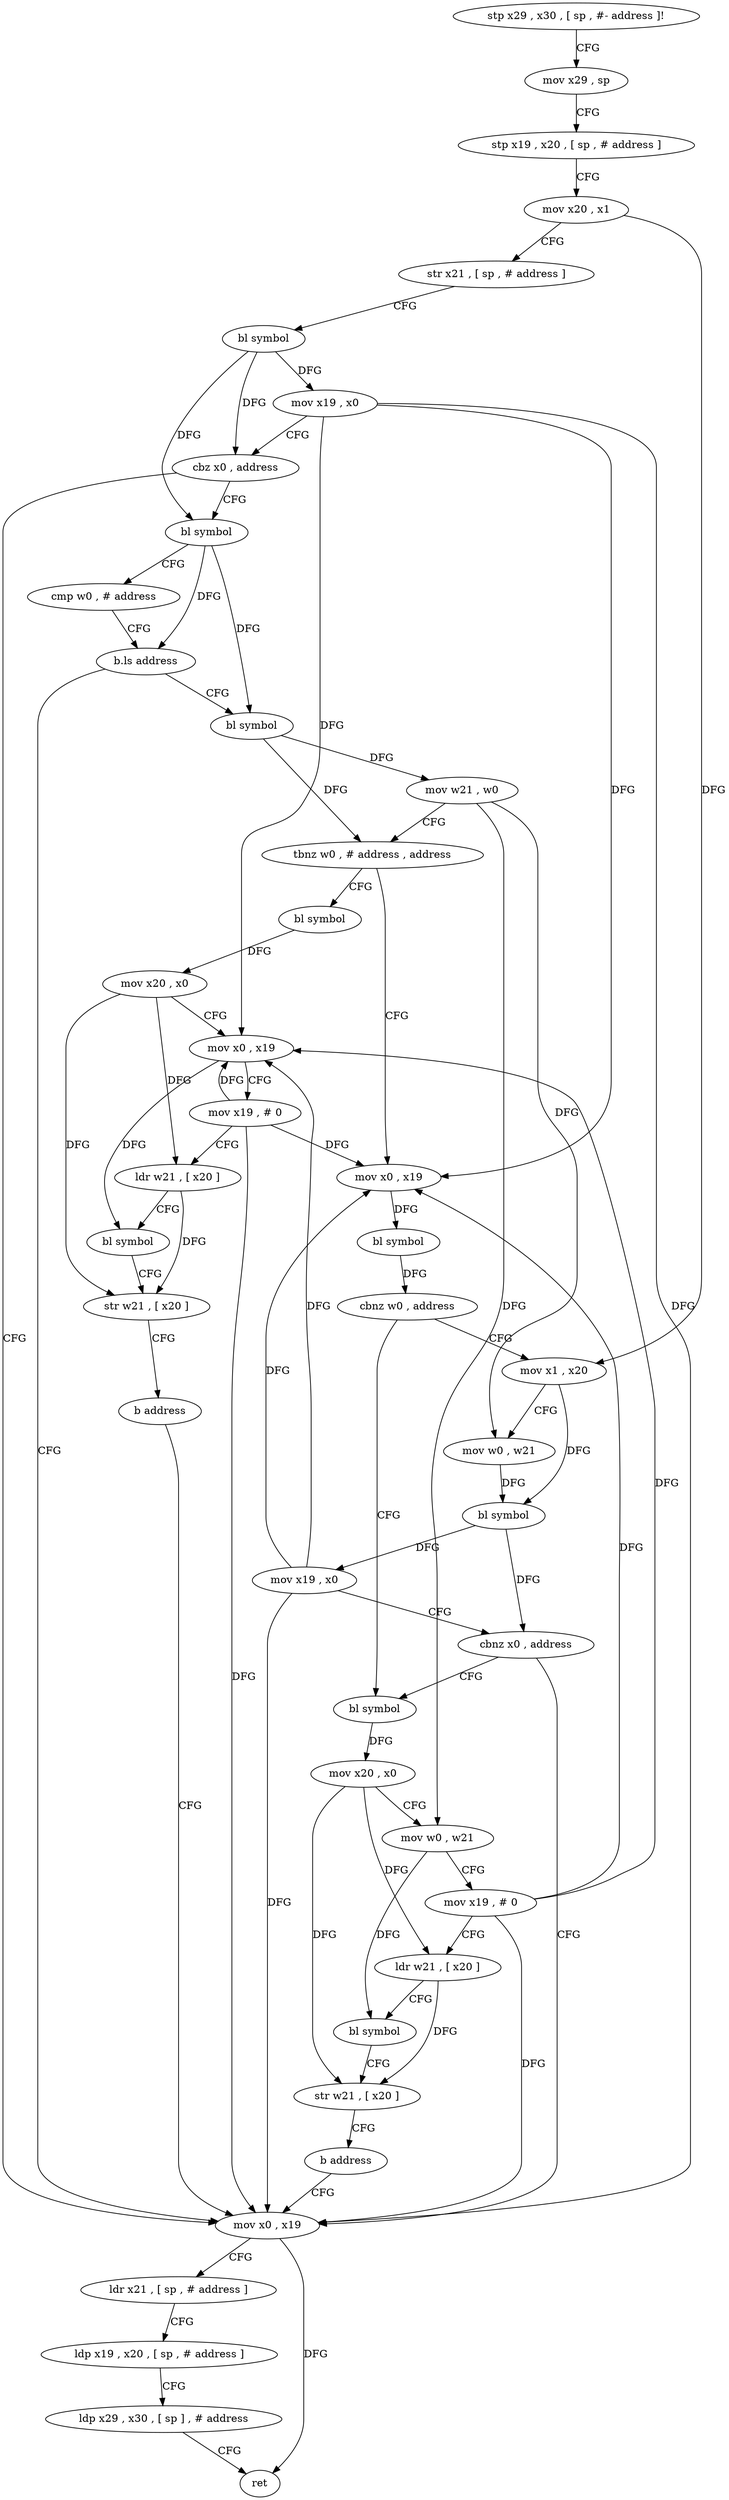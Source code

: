 digraph "func" {
"4273328" [label = "stp x29 , x30 , [ sp , #- address ]!" ]
"4273332" [label = "mov x29 , sp" ]
"4273336" [label = "stp x19 , x20 , [ sp , # address ]" ]
"4273340" [label = "mov x20 , x1" ]
"4273344" [label = "str x21 , [ sp , # address ]" ]
"4273348" [label = "bl symbol" ]
"4273352" [label = "mov x19 , x0" ]
"4273356" [label = "cbz x0 , address" ]
"4273372" [label = "mov x0 , x19" ]
"4273360" [label = "bl symbol" ]
"4273376" [label = "ldr x21 , [ sp , # address ]" ]
"4273380" [label = "ldp x19 , x20 , [ sp , # address ]" ]
"4273384" [label = "ldp x29 , x30 , [ sp ] , # address" ]
"4273388" [label = "ret" ]
"4273364" [label = "cmp w0 , # address" ]
"4273368" [label = "b.ls address" ]
"4273392" [label = "bl symbol" ]
"4273396" [label = "mov w21 , w0" ]
"4273400" [label = "tbnz w0 , # address , address" ]
"4273472" [label = "bl symbol" ]
"4273404" [label = "mov x0 , x19" ]
"4273476" [label = "mov x20 , x0" ]
"4273480" [label = "mov x0 , x19" ]
"4273484" [label = "mov x19 , # 0" ]
"4273488" [label = "ldr w21 , [ x20 ]" ]
"4273492" [label = "bl symbol" ]
"4273496" [label = "str w21 , [ x20 ]" ]
"4273500" [label = "b address" ]
"4273408" [label = "bl symbol" ]
"4273412" [label = "cbnz w0 , address" ]
"4273436" [label = "bl symbol" ]
"4273416" [label = "mov x1 , x20" ]
"4273440" [label = "mov x20 , x0" ]
"4273444" [label = "mov w0 , w21" ]
"4273448" [label = "mov x19 , # 0" ]
"4273452" [label = "ldr w21 , [ x20 ]" ]
"4273456" [label = "bl symbol" ]
"4273460" [label = "str w21 , [ x20 ]" ]
"4273464" [label = "b address" ]
"4273420" [label = "mov w0 , w21" ]
"4273424" [label = "bl symbol" ]
"4273428" [label = "mov x19 , x0" ]
"4273432" [label = "cbnz x0 , address" ]
"4273328" -> "4273332" [ label = "CFG" ]
"4273332" -> "4273336" [ label = "CFG" ]
"4273336" -> "4273340" [ label = "CFG" ]
"4273340" -> "4273344" [ label = "CFG" ]
"4273340" -> "4273416" [ label = "DFG" ]
"4273344" -> "4273348" [ label = "CFG" ]
"4273348" -> "4273352" [ label = "DFG" ]
"4273348" -> "4273356" [ label = "DFG" ]
"4273348" -> "4273360" [ label = "DFG" ]
"4273352" -> "4273356" [ label = "CFG" ]
"4273352" -> "4273372" [ label = "DFG" ]
"4273352" -> "4273480" [ label = "DFG" ]
"4273352" -> "4273404" [ label = "DFG" ]
"4273356" -> "4273372" [ label = "CFG" ]
"4273356" -> "4273360" [ label = "CFG" ]
"4273372" -> "4273376" [ label = "CFG" ]
"4273372" -> "4273388" [ label = "DFG" ]
"4273360" -> "4273364" [ label = "CFG" ]
"4273360" -> "4273368" [ label = "DFG" ]
"4273360" -> "4273392" [ label = "DFG" ]
"4273376" -> "4273380" [ label = "CFG" ]
"4273380" -> "4273384" [ label = "CFG" ]
"4273384" -> "4273388" [ label = "CFG" ]
"4273364" -> "4273368" [ label = "CFG" ]
"4273368" -> "4273392" [ label = "CFG" ]
"4273368" -> "4273372" [ label = "CFG" ]
"4273392" -> "4273396" [ label = "DFG" ]
"4273392" -> "4273400" [ label = "DFG" ]
"4273396" -> "4273400" [ label = "CFG" ]
"4273396" -> "4273444" [ label = "DFG" ]
"4273396" -> "4273420" [ label = "DFG" ]
"4273400" -> "4273472" [ label = "CFG" ]
"4273400" -> "4273404" [ label = "CFG" ]
"4273472" -> "4273476" [ label = "DFG" ]
"4273404" -> "4273408" [ label = "DFG" ]
"4273476" -> "4273480" [ label = "CFG" ]
"4273476" -> "4273488" [ label = "DFG" ]
"4273476" -> "4273496" [ label = "DFG" ]
"4273480" -> "4273484" [ label = "CFG" ]
"4273480" -> "4273492" [ label = "DFG" ]
"4273484" -> "4273488" [ label = "CFG" ]
"4273484" -> "4273372" [ label = "DFG" ]
"4273484" -> "4273480" [ label = "DFG" ]
"4273484" -> "4273404" [ label = "DFG" ]
"4273488" -> "4273492" [ label = "CFG" ]
"4273488" -> "4273496" [ label = "DFG" ]
"4273492" -> "4273496" [ label = "CFG" ]
"4273496" -> "4273500" [ label = "CFG" ]
"4273500" -> "4273372" [ label = "CFG" ]
"4273408" -> "4273412" [ label = "DFG" ]
"4273412" -> "4273436" [ label = "CFG" ]
"4273412" -> "4273416" [ label = "CFG" ]
"4273436" -> "4273440" [ label = "DFG" ]
"4273416" -> "4273420" [ label = "CFG" ]
"4273416" -> "4273424" [ label = "DFG" ]
"4273440" -> "4273444" [ label = "CFG" ]
"4273440" -> "4273452" [ label = "DFG" ]
"4273440" -> "4273460" [ label = "DFG" ]
"4273444" -> "4273448" [ label = "CFG" ]
"4273444" -> "4273456" [ label = "DFG" ]
"4273448" -> "4273452" [ label = "CFG" ]
"4273448" -> "4273372" [ label = "DFG" ]
"4273448" -> "4273480" [ label = "DFG" ]
"4273448" -> "4273404" [ label = "DFG" ]
"4273452" -> "4273456" [ label = "CFG" ]
"4273452" -> "4273460" [ label = "DFG" ]
"4273456" -> "4273460" [ label = "CFG" ]
"4273460" -> "4273464" [ label = "CFG" ]
"4273464" -> "4273372" [ label = "CFG" ]
"4273420" -> "4273424" [ label = "DFG" ]
"4273424" -> "4273428" [ label = "DFG" ]
"4273424" -> "4273432" [ label = "DFG" ]
"4273428" -> "4273432" [ label = "CFG" ]
"4273428" -> "4273372" [ label = "DFG" ]
"4273428" -> "4273480" [ label = "DFG" ]
"4273428" -> "4273404" [ label = "DFG" ]
"4273432" -> "4273372" [ label = "CFG" ]
"4273432" -> "4273436" [ label = "CFG" ]
}
